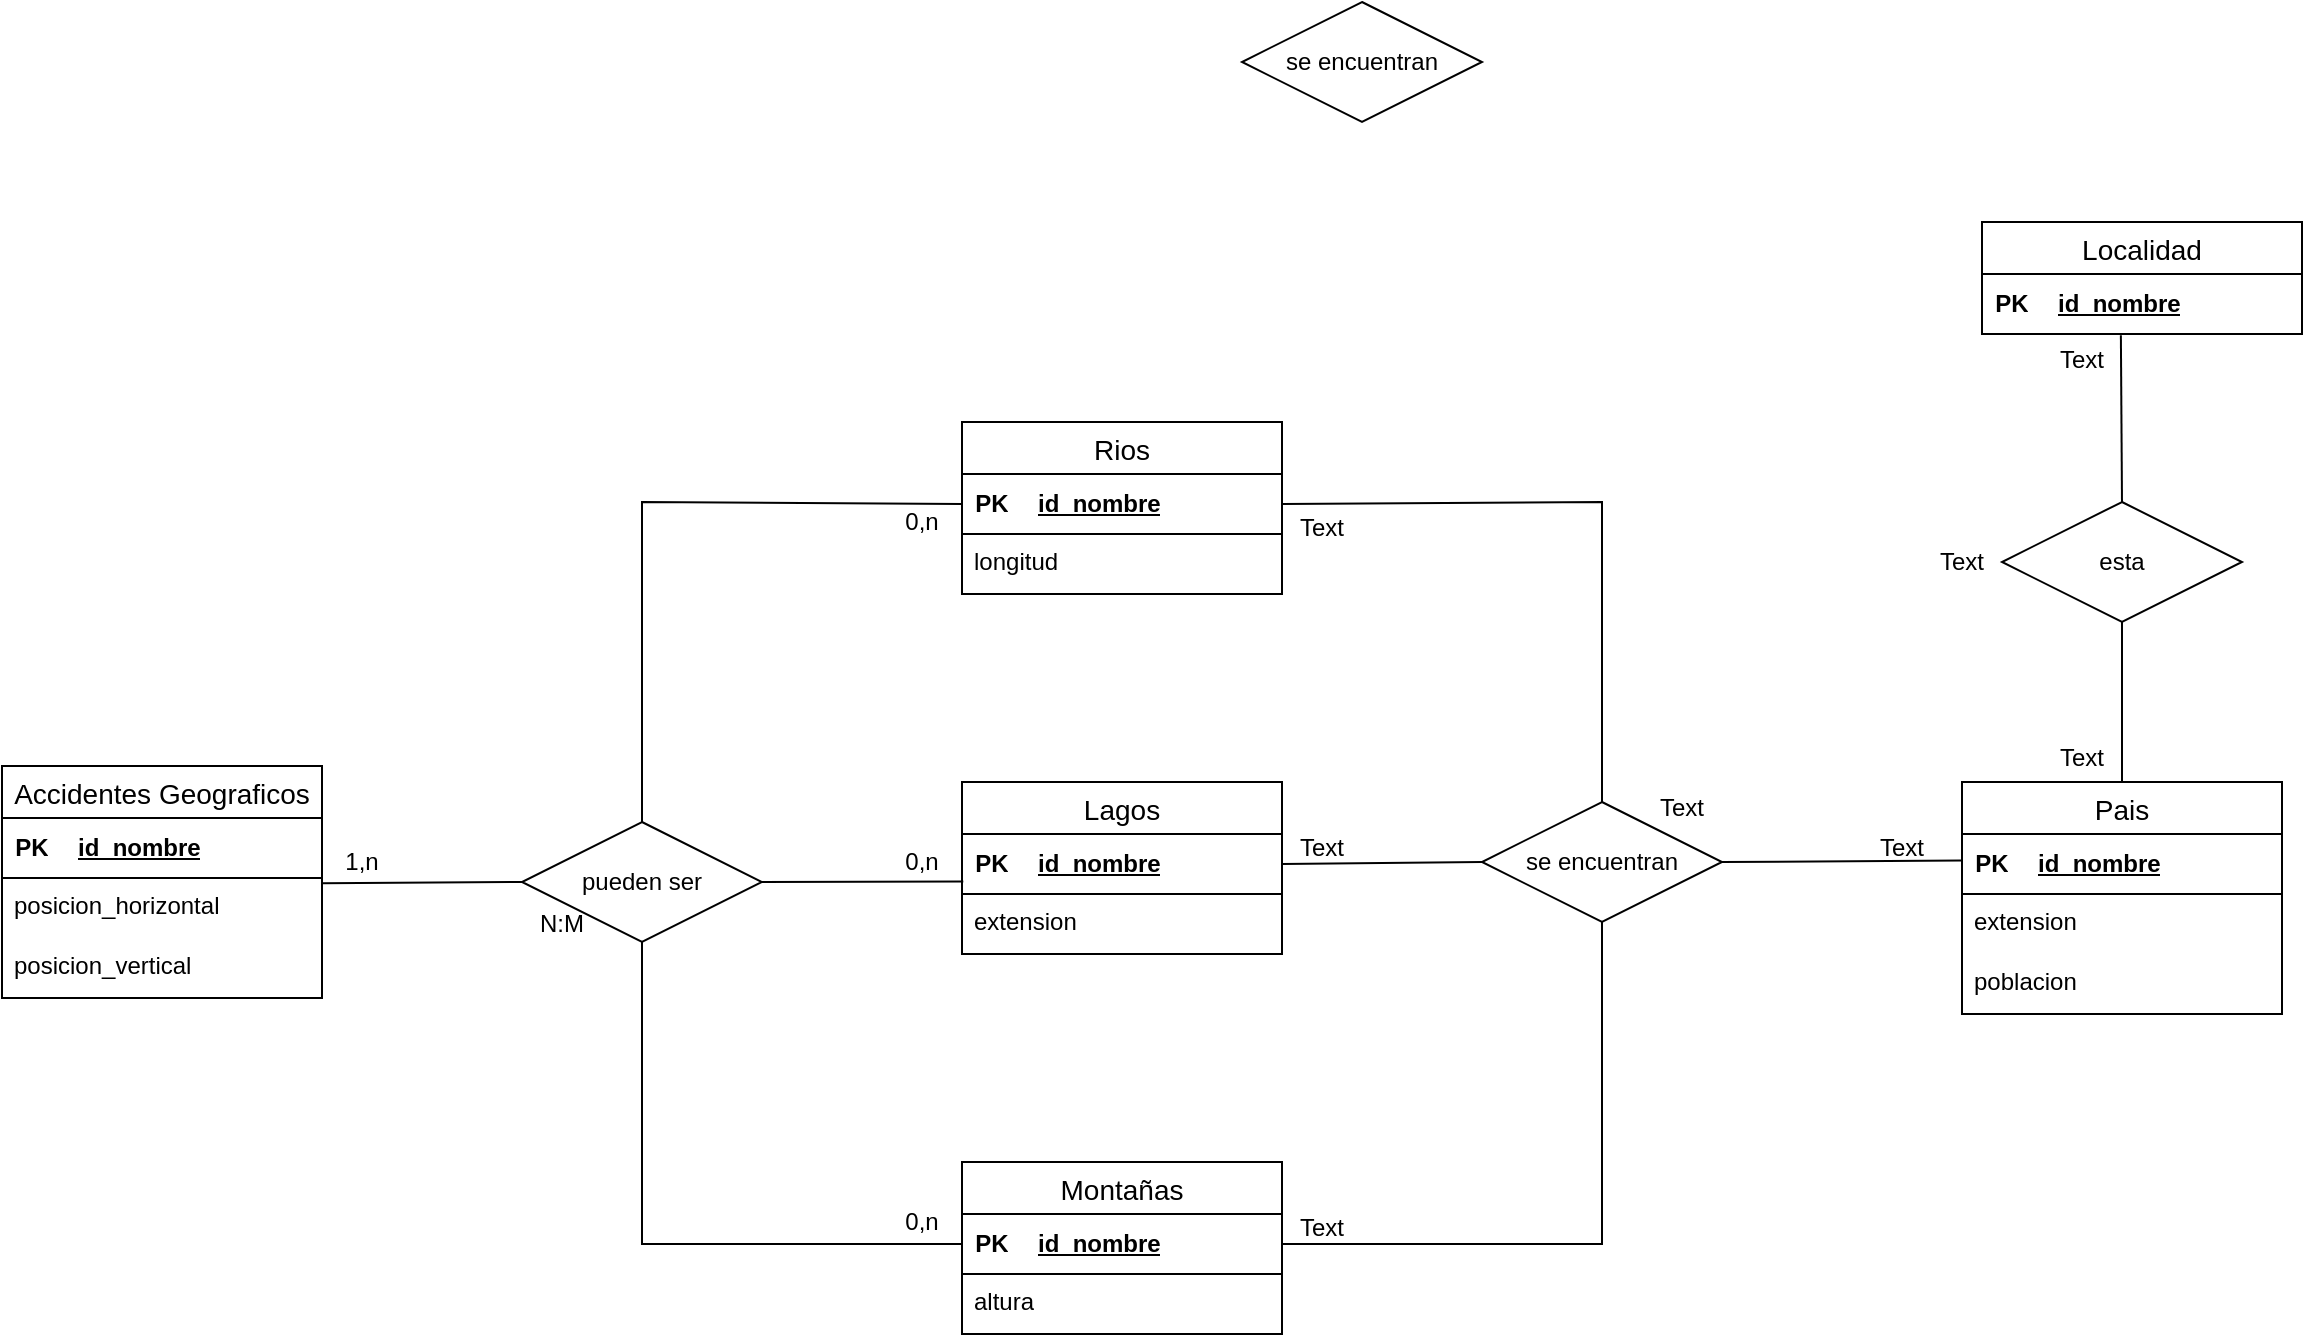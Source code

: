 <mxfile version="22.0.4" type="github">
  <diagram name="Pàgina-1" id="fNuKYipohuwmBNW-ummW">
    <mxGraphModel dx="2129" dy="1907" grid="1" gridSize="10" guides="1" tooltips="1" connect="1" arrows="1" fold="1" page="1" pageScale="1" pageWidth="827" pageHeight="1169" math="0" shadow="0">
      <root>
        <mxCell id="0" />
        <mxCell id="1" parent="0" />
        <mxCell id="CC2uQ2NCxqGmEXAUNFs_-1" value="Accidentes Geograficos" style="swimlane;fontStyle=0;childLayout=stackLayout;horizontal=1;startSize=26;horizontalStack=0;resizeParent=1;resizeParentMax=0;resizeLast=0;collapsible=1;marginBottom=0;align=center;fontSize=14;" vertex="1" parent="1">
          <mxGeometry x="-360" y="-58" width="160" height="116" as="geometry" />
        </mxCell>
        <mxCell id="CC2uQ2NCxqGmEXAUNFs_-29" value="" style="shape=table;startSize=0;container=1;collapsible=1;childLayout=tableLayout;fixedRows=1;rowLines=0;fontStyle=0;align=center;resizeLast=1;strokeColor=none;fillColor=none;collapsible=0;" vertex="1" parent="CC2uQ2NCxqGmEXAUNFs_-1">
          <mxGeometry y="26" width="160" height="30" as="geometry" />
        </mxCell>
        <mxCell id="CC2uQ2NCxqGmEXAUNFs_-30" value="" style="shape=tableRow;horizontal=0;startSize=0;swimlaneHead=0;swimlaneBody=0;fillColor=none;collapsible=0;dropTarget=0;points=[[0,0.5],[1,0.5]];portConstraint=eastwest;top=0;left=0;right=0;bottom=1;" vertex="1" parent="CC2uQ2NCxqGmEXAUNFs_-29">
          <mxGeometry width="160" height="30" as="geometry" />
        </mxCell>
        <mxCell id="CC2uQ2NCxqGmEXAUNFs_-31" value="PK" style="shape=partialRectangle;connectable=0;fillColor=none;top=0;left=0;bottom=0;right=0;fontStyle=1;overflow=hidden;whiteSpace=wrap;html=1;" vertex="1" parent="CC2uQ2NCxqGmEXAUNFs_-30">
          <mxGeometry width="30" height="30" as="geometry">
            <mxRectangle width="30" height="30" as="alternateBounds" />
          </mxGeometry>
        </mxCell>
        <mxCell id="CC2uQ2NCxqGmEXAUNFs_-32" value="id_nombre" style="shape=partialRectangle;connectable=0;fillColor=none;top=0;left=0;bottom=0;right=0;align=left;spacingLeft=6;fontStyle=5;overflow=hidden;whiteSpace=wrap;html=1;" vertex="1" parent="CC2uQ2NCxqGmEXAUNFs_-30">
          <mxGeometry x="30" width="130" height="30" as="geometry">
            <mxRectangle width="130" height="30" as="alternateBounds" />
          </mxGeometry>
        </mxCell>
        <mxCell id="CC2uQ2NCxqGmEXAUNFs_-2" value="posicion_horizontal" style="text;strokeColor=none;fillColor=none;spacingLeft=4;spacingRight=4;overflow=hidden;rotatable=0;points=[[0,0.5],[1,0.5]];portConstraint=eastwest;fontSize=12;whiteSpace=wrap;html=1;" vertex="1" parent="CC2uQ2NCxqGmEXAUNFs_-1">
          <mxGeometry y="56" width="160" height="30" as="geometry" />
        </mxCell>
        <mxCell id="CC2uQ2NCxqGmEXAUNFs_-3" value="posicion_vertical" style="text;strokeColor=none;fillColor=none;spacingLeft=4;spacingRight=4;overflow=hidden;rotatable=0;points=[[0,0.5],[1,0.5]];portConstraint=eastwest;fontSize=12;whiteSpace=wrap;html=1;" vertex="1" parent="CC2uQ2NCxqGmEXAUNFs_-1">
          <mxGeometry y="86" width="160" height="30" as="geometry" />
        </mxCell>
        <mxCell id="CC2uQ2NCxqGmEXAUNFs_-5" value="Rios" style="swimlane;fontStyle=0;childLayout=stackLayout;horizontal=1;startSize=26;horizontalStack=0;resizeParent=1;resizeParentMax=0;resizeLast=0;collapsible=1;marginBottom=0;align=center;fontSize=14;" vertex="1" parent="1">
          <mxGeometry x="120" y="-230" width="160" height="86" as="geometry" />
        </mxCell>
        <mxCell id="CC2uQ2NCxqGmEXAUNFs_-34" value="" style="shape=table;startSize=0;container=1;collapsible=1;childLayout=tableLayout;fixedRows=1;rowLines=0;fontStyle=0;align=center;resizeLast=1;strokeColor=none;fillColor=none;collapsible=0;" vertex="1" parent="CC2uQ2NCxqGmEXAUNFs_-5">
          <mxGeometry y="26" width="160" height="30" as="geometry" />
        </mxCell>
        <mxCell id="CC2uQ2NCxqGmEXAUNFs_-35" value="" style="shape=tableRow;horizontal=0;startSize=0;swimlaneHead=0;swimlaneBody=0;fillColor=none;collapsible=0;dropTarget=0;points=[[0,0.5],[1,0.5]];portConstraint=eastwest;top=0;left=0;right=0;bottom=1;" vertex="1" parent="CC2uQ2NCxqGmEXAUNFs_-34">
          <mxGeometry width="160" height="30" as="geometry" />
        </mxCell>
        <mxCell id="CC2uQ2NCxqGmEXAUNFs_-36" value="PK" style="shape=partialRectangle;connectable=0;fillColor=none;top=0;left=0;bottom=0;right=0;fontStyle=1;overflow=hidden;whiteSpace=wrap;html=1;" vertex="1" parent="CC2uQ2NCxqGmEXAUNFs_-35">
          <mxGeometry width="30" height="30" as="geometry">
            <mxRectangle width="30" height="30" as="alternateBounds" />
          </mxGeometry>
        </mxCell>
        <mxCell id="CC2uQ2NCxqGmEXAUNFs_-37" value="id_nombre" style="shape=partialRectangle;connectable=0;fillColor=none;top=0;left=0;bottom=0;right=0;align=left;spacingLeft=6;fontStyle=5;overflow=hidden;whiteSpace=wrap;html=1;" vertex="1" parent="CC2uQ2NCxqGmEXAUNFs_-35">
          <mxGeometry x="30" width="130" height="30" as="geometry">
            <mxRectangle width="130" height="30" as="alternateBounds" />
          </mxGeometry>
        </mxCell>
        <mxCell id="CC2uQ2NCxqGmEXAUNFs_-6" value="longitud" style="text;strokeColor=none;fillColor=none;spacingLeft=4;spacingRight=4;overflow=hidden;rotatable=0;points=[[0,0.5],[1,0.5]];portConstraint=eastwest;fontSize=12;whiteSpace=wrap;html=1;" vertex="1" parent="CC2uQ2NCxqGmEXAUNFs_-5">
          <mxGeometry y="56" width="160" height="30" as="geometry" />
        </mxCell>
        <mxCell id="CC2uQ2NCxqGmEXAUNFs_-9" value="Lagos" style="swimlane;fontStyle=0;childLayout=stackLayout;horizontal=1;startSize=26;horizontalStack=0;resizeParent=1;resizeParentMax=0;resizeLast=0;collapsible=1;marginBottom=0;align=center;fontSize=14;" vertex="1" parent="1">
          <mxGeometry x="120" y="-50" width="160" height="86" as="geometry" />
        </mxCell>
        <mxCell id="CC2uQ2NCxqGmEXAUNFs_-38" value="" style="shape=table;startSize=0;container=1;collapsible=1;childLayout=tableLayout;fixedRows=1;rowLines=0;fontStyle=0;align=center;resizeLast=1;strokeColor=none;fillColor=none;collapsible=0;" vertex="1" parent="CC2uQ2NCxqGmEXAUNFs_-9">
          <mxGeometry y="26" width="160" height="30" as="geometry" />
        </mxCell>
        <mxCell id="CC2uQ2NCxqGmEXAUNFs_-39" value="" style="shape=tableRow;horizontal=0;startSize=0;swimlaneHead=0;swimlaneBody=0;fillColor=none;collapsible=0;dropTarget=0;points=[[0,0.5],[1,0.5]];portConstraint=eastwest;top=0;left=0;right=0;bottom=1;" vertex="1" parent="CC2uQ2NCxqGmEXAUNFs_-38">
          <mxGeometry width="160" height="30" as="geometry" />
        </mxCell>
        <mxCell id="CC2uQ2NCxqGmEXAUNFs_-40" value="PK" style="shape=partialRectangle;connectable=0;fillColor=none;top=0;left=0;bottom=0;right=0;fontStyle=1;overflow=hidden;whiteSpace=wrap;html=1;" vertex="1" parent="CC2uQ2NCxqGmEXAUNFs_-39">
          <mxGeometry width="30" height="30" as="geometry">
            <mxRectangle width="30" height="30" as="alternateBounds" />
          </mxGeometry>
        </mxCell>
        <mxCell id="CC2uQ2NCxqGmEXAUNFs_-41" value="id_nombre" style="shape=partialRectangle;connectable=0;fillColor=none;top=0;left=0;bottom=0;right=0;align=left;spacingLeft=6;fontStyle=5;overflow=hidden;whiteSpace=wrap;html=1;" vertex="1" parent="CC2uQ2NCxqGmEXAUNFs_-39">
          <mxGeometry x="30" width="130" height="30" as="geometry">
            <mxRectangle width="130" height="30" as="alternateBounds" />
          </mxGeometry>
        </mxCell>
        <mxCell id="CC2uQ2NCxqGmEXAUNFs_-10" value="extension" style="text;strokeColor=none;fillColor=none;spacingLeft=4;spacingRight=4;overflow=hidden;rotatable=0;points=[[0,0.5],[1,0.5]];portConstraint=eastwest;fontSize=12;whiteSpace=wrap;html=1;" vertex="1" parent="CC2uQ2NCxqGmEXAUNFs_-9">
          <mxGeometry y="56" width="160" height="30" as="geometry" />
        </mxCell>
        <mxCell id="CC2uQ2NCxqGmEXAUNFs_-13" value="Montañas" style="swimlane;fontStyle=0;childLayout=stackLayout;horizontal=1;startSize=26;horizontalStack=0;resizeParent=1;resizeParentMax=0;resizeLast=0;collapsible=1;marginBottom=0;align=center;fontSize=14;" vertex="1" parent="1">
          <mxGeometry x="120" y="140" width="160" height="86" as="geometry" />
        </mxCell>
        <mxCell id="CC2uQ2NCxqGmEXAUNFs_-42" value="" style="shape=table;startSize=0;container=1;collapsible=1;childLayout=tableLayout;fixedRows=1;rowLines=0;fontStyle=0;align=center;resizeLast=1;strokeColor=none;fillColor=none;collapsible=0;" vertex="1" parent="CC2uQ2NCxqGmEXAUNFs_-13">
          <mxGeometry y="26" width="160" height="30" as="geometry" />
        </mxCell>
        <mxCell id="CC2uQ2NCxqGmEXAUNFs_-43" value="" style="shape=tableRow;horizontal=0;startSize=0;swimlaneHead=0;swimlaneBody=0;fillColor=none;collapsible=0;dropTarget=0;points=[[0,0.5],[1,0.5]];portConstraint=eastwest;top=0;left=0;right=0;bottom=1;" vertex="1" parent="CC2uQ2NCxqGmEXAUNFs_-42">
          <mxGeometry width="160" height="30" as="geometry" />
        </mxCell>
        <mxCell id="CC2uQ2NCxqGmEXAUNFs_-44" value="PK" style="shape=partialRectangle;connectable=0;fillColor=none;top=0;left=0;bottom=0;right=0;fontStyle=1;overflow=hidden;whiteSpace=wrap;html=1;" vertex="1" parent="CC2uQ2NCxqGmEXAUNFs_-43">
          <mxGeometry width="30" height="30" as="geometry">
            <mxRectangle width="30" height="30" as="alternateBounds" />
          </mxGeometry>
        </mxCell>
        <mxCell id="CC2uQ2NCxqGmEXAUNFs_-45" value="id_nombre" style="shape=partialRectangle;connectable=0;fillColor=none;top=0;left=0;bottom=0;right=0;align=left;spacingLeft=6;fontStyle=5;overflow=hidden;whiteSpace=wrap;html=1;" vertex="1" parent="CC2uQ2NCxqGmEXAUNFs_-43">
          <mxGeometry x="30" width="130" height="30" as="geometry">
            <mxRectangle width="130" height="30" as="alternateBounds" />
          </mxGeometry>
        </mxCell>
        <mxCell id="CC2uQ2NCxqGmEXAUNFs_-14" value="altura" style="text;strokeColor=none;fillColor=none;spacingLeft=4;spacingRight=4;overflow=hidden;rotatable=0;points=[[0,0.5],[1,0.5]];portConstraint=eastwest;fontSize=12;whiteSpace=wrap;html=1;" vertex="1" parent="CC2uQ2NCxqGmEXAUNFs_-13">
          <mxGeometry y="56" width="160" height="30" as="geometry" />
        </mxCell>
        <mxCell id="CC2uQ2NCxqGmEXAUNFs_-21" value="Pais" style="swimlane;fontStyle=0;childLayout=stackLayout;horizontal=1;startSize=26;horizontalStack=0;resizeParent=1;resizeParentMax=0;resizeLast=0;collapsible=1;marginBottom=0;align=center;fontSize=14;" vertex="1" parent="1">
          <mxGeometry x="620" y="-50" width="160" height="116" as="geometry" />
        </mxCell>
        <mxCell id="CC2uQ2NCxqGmEXAUNFs_-46" value="" style="shape=table;startSize=0;container=1;collapsible=1;childLayout=tableLayout;fixedRows=1;rowLines=0;fontStyle=0;align=center;resizeLast=1;strokeColor=none;fillColor=none;collapsible=0;" vertex="1" parent="CC2uQ2NCxqGmEXAUNFs_-21">
          <mxGeometry y="26" width="160" height="30" as="geometry" />
        </mxCell>
        <mxCell id="CC2uQ2NCxqGmEXAUNFs_-47" value="" style="shape=tableRow;horizontal=0;startSize=0;swimlaneHead=0;swimlaneBody=0;fillColor=none;collapsible=0;dropTarget=0;points=[[0,0.5],[1,0.5]];portConstraint=eastwest;top=0;left=0;right=0;bottom=1;" vertex="1" parent="CC2uQ2NCxqGmEXAUNFs_-46">
          <mxGeometry width="160" height="30" as="geometry" />
        </mxCell>
        <mxCell id="CC2uQ2NCxqGmEXAUNFs_-48" value="PK" style="shape=partialRectangle;connectable=0;fillColor=none;top=0;left=0;bottom=0;right=0;fontStyle=1;overflow=hidden;whiteSpace=wrap;html=1;" vertex="1" parent="CC2uQ2NCxqGmEXAUNFs_-47">
          <mxGeometry width="30" height="30" as="geometry">
            <mxRectangle width="30" height="30" as="alternateBounds" />
          </mxGeometry>
        </mxCell>
        <mxCell id="CC2uQ2NCxqGmEXAUNFs_-49" value="id_nombre" style="shape=partialRectangle;connectable=0;fillColor=none;top=0;left=0;bottom=0;right=0;align=left;spacingLeft=6;fontStyle=5;overflow=hidden;whiteSpace=wrap;html=1;" vertex="1" parent="CC2uQ2NCxqGmEXAUNFs_-47">
          <mxGeometry x="30" width="130" height="30" as="geometry">
            <mxRectangle width="130" height="30" as="alternateBounds" />
          </mxGeometry>
        </mxCell>
        <mxCell id="CC2uQ2NCxqGmEXAUNFs_-22" value="extension" style="text;strokeColor=none;fillColor=none;spacingLeft=4;spacingRight=4;overflow=hidden;rotatable=0;points=[[0,0.5],[1,0.5]];portConstraint=eastwest;fontSize=12;whiteSpace=wrap;html=1;" vertex="1" parent="CC2uQ2NCxqGmEXAUNFs_-21">
          <mxGeometry y="56" width="160" height="30" as="geometry" />
        </mxCell>
        <mxCell id="CC2uQ2NCxqGmEXAUNFs_-23" value="poblacion" style="text;strokeColor=none;fillColor=none;spacingLeft=4;spacingRight=4;overflow=hidden;rotatable=0;points=[[0,0.5],[1,0.5]];portConstraint=eastwest;fontSize=12;whiteSpace=wrap;html=1;" vertex="1" parent="CC2uQ2NCxqGmEXAUNFs_-21">
          <mxGeometry y="86" width="160" height="30" as="geometry" />
        </mxCell>
        <mxCell id="CC2uQ2NCxqGmEXAUNFs_-25" value="Localidad" style="swimlane;fontStyle=0;childLayout=stackLayout;horizontal=1;startSize=26;horizontalStack=0;resizeParent=1;resizeParentMax=0;resizeLast=0;collapsible=1;marginBottom=0;align=center;fontSize=14;" vertex="1" parent="1">
          <mxGeometry x="630" y="-330" width="160" height="56" as="geometry" />
        </mxCell>
        <mxCell id="CC2uQ2NCxqGmEXAUNFs_-50" value="" style="shape=table;startSize=0;container=1;collapsible=1;childLayout=tableLayout;fixedRows=1;rowLines=0;fontStyle=0;align=center;resizeLast=1;strokeColor=none;fillColor=none;collapsible=0;" vertex="1" parent="CC2uQ2NCxqGmEXAUNFs_-25">
          <mxGeometry y="26" width="160" height="30" as="geometry" />
        </mxCell>
        <mxCell id="CC2uQ2NCxqGmEXAUNFs_-51" value="" style="shape=tableRow;horizontal=0;startSize=0;swimlaneHead=0;swimlaneBody=0;fillColor=none;collapsible=0;dropTarget=0;points=[[0,0.5],[1,0.5]];portConstraint=eastwest;top=0;left=0;right=0;bottom=1;" vertex="1" parent="CC2uQ2NCxqGmEXAUNFs_-50">
          <mxGeometry width="160" height="30" as="geometry" />
        </mxCell>
        <mxCell id="CC2uQ2NCxqGmEXAUNFs_-52" value="PK" style="shape=partialRectangle;connectable=0;fillColor=none;top=0;left=0;bottom=0;right=0;fontStyle=1;overflow=hidden;whiteSpace=wrap;html=1;" vertex="1" parent="CC2uQ2NCxqGmEXAUNFs_-51">
          <mxGeometry width="30" height="30" as="geometry">
            <mxRectangle width="30" height="30" as="alternateBounds" />
          </mxGeometry>
        </mxCell>
        <mxCell id="CC2uQ2NCxqGmEXAUNFs_-53" value="id_nombre" style="shape=partialRectangle;connectable=0;fillColor=none;top=0;left=0;bottom=0;right=0;align=left;spacingLeft=6;fontStyle=5;overflow=hidden;whiteSpace=wrap;html=1;" vertex="1" parent="CC2uQ2NCxqGmEXAUNFs_-51">
          <mxGeometry x="30" width="130" height="30" as="geometry">
            <mxRectangle width="130" height="30" as="alternateBounds" />
          </mxGeometry>
        </mxCell>
        <mxCell id="CC2uQ2NCxqGmEXAUNFs_-33" value="pueden ser" style="shape=rhombus;perimeter=rhombusPerimeter;whiteSpace=wrap;html=1;align=center;" vertex="1" parent="1">
          <mxGeometry x="-100" y="-30" width="120" height="60" as="geometry" />
        </mxCell>
        <mxCell id="CC2uQ2NCxqGmEXAUNFs_-54" value="se encuentran" style="shape=rhombus;perimeter=rhombusPerimeter;whiteSpace=wrap;html=1;align=center;" vertex="1" parent="1">
          <mxGeometry x="380" y="-40" width="120" height="60" as="geometry" />
        </mxCell>
        <mxCell id="CC2uQ2NCxqGmEXAUNFs_-55" value="se encuentran" style="shape=rhombus;perimeter=rhombusPerimeter;whiteSpace=wrap;html=1;align=center;" vertex="1" parent="1">
          <mxGeometry x="260" y="-440" width="120" height="60" as="geometry" />
        </mxCell>
        <mxCell id="CC2uQ2NCxqGmEXAUNFs_-56" value="" style="endArrow=none;html=1;rounded=0;entryX=0.999;entryY=0.089;entryDx=0;entryDy=0;exitX=0;exitY=0.5;exitDx=0;exitDy=0;entryPerimeter=0;" edge="1" parent="1" source="CC2uQ2NCxqGmEXAUNFs_-33" target="CC2uQ2NCxqGmEXAUNFs_-2">
          <mxGeometry relative="1" as="geometry">
            <mxPoint x="220" y="40" as="sourcePoint" />
            <mxPoint x="380" y="40" as="targetPoint" />
          </mxGeometry>
        </mxCell>
        <mxCell id="CC2uQ2NCxqGmEXAUNFs_-60" value="" style="endArrow=none;html=1;rounded=0;exitX=1;exitY=0.5;exitDx=0;exitDy=0;entryX=0.004;entryY=0.793;entryDx=0;entryDy=0;entryPerimeter=0;" edge="1" parent="1" source="CC2uQ2NCxqGmEXAUNFs_-33" target="CC2uQ2NCxqGmEXAUNFs_-39">
          <mxGeometry relative="1" as="geometry">
            <mxPoint y="-20" as="sourcePoint" />
            <mxPoint x="160" y="-20" as="targetPoint" />
          </mxGeometry>
        </mxCell>
        <mxCell id="CC2uQ2NCxqGmEXAUNFs_-61" value="" style="endArrow=none;html=1;rounded=0;exitX=0;exitY=0.5;exitDx=0;exitDy=0;entryX=1;entryY=0.5;entryDx=0;entryDy=0;" edge="1" parent="1" source="CC2uQ2NCxqGmEXAUNFs_-54" target="CC2uQ2NCxqGmEXAUNFs_-39">
          <mxGeometry relative="1" as="geometry">
            <mxPoint x="30" y="10" as="sourcePoint" />
            <mxPoint x="131" y="10" as="targetPoint" />
          </mxGeometry>
        </mxCell>
        <mxCell id="CC2uQ2NCxqGmEXAUNFs_-62" value="" style="endArrow=none;html=1;rounded=0;exitX=0.5;exitY=1;exitDx=0;exitDy=0;entryX=1;entryY=0.5;entryDx=0;entryDy=0;" edge="1" parent="1" source="CC2uQ2NCxqGmEXAUNFs_-54" target="CC2uQ2NCxqGmEXAUNFs_-43">
          <mxGeometry relative="1" as="geometry">
            <mxPoint x="390" as="sourcePoint" />
            <mxPoint x="290" y="1" as="targetPoint" />
            <Array as="points">
              <mxPoint x="440" y="181" />
            </Array>
          </mxGeometry>
        </mxCell>
        <mxCell id="CC2uQ2NCxqGmEXAUNFs_-63" value="" style="endArrow=none;html=1;rounded=0;exitX=0.5;exitY=0;exitDx=0;exitDy=0;entryX=1;entryY=0.5;entryDx=0;entryDy=0;" edge="1" parent="1" source="CC2uQ2NCxqGmEXAUNFs_-54" target="CC2uQ2NCxqGmEXAUNFs_-35">
          <mxGeometry relative="1" as="geometry">
            <mxPoint x="390" as="sourcePoint" />
            <mxPoint x="290" y="1" as="targetPoint" />
            <Array as="points">
              <mxPoint x="440" y="-190" />
            </Array>
          </mxGeometry>
        </mxCell>
        <mxCell id="CC2uQ2NCxqGmEXAUNFs_-64" value="" style="endArrow=none;html=1;rounded=0;entryX=-0.001;entryY=0.443;entryDx=0;entryDy=0;exitX=1;exitY=0.5;exitDx=0;exitDy=0;entryPerimeter=0;" edge="1" parent="1" source="CC2uQ2NCxqGmEXAUNFs_-54" target="CC2uQ2NCxqGmEXAUNFs_-47">
          <mxGeometry relative="1" as="geometry">
            <mxPoint x="470" y="120" as="sourcePoint" />
            <mxPoint x="630" y="120" as="targetPoint" />
          </mxGeometry>
        </mxCell>
        <mxCell id="CC2uQ2NCxqGmEXAUNFs_-65" value="esta" style="shape=rhombus;perimeter=rhombusPerimeter;whiteSpace=wrap;html=1;align=center;" vertex="1" parent="1">
          <mxGeometry x="640" y="-190" width="120" height="60" as="geometry" />
        </mxCell>
        <mxCell id="CC2uQ2NCxqGmEXAUNFs_-66" value="" style="endArrow=none;html=1;rounded=0;entryX=0.5;entryY=0;entryDx=0;entryDy=0;exitX=0.434;exitY=1.021;exitDx=0;exitDy=0;exitPerimeter=0;" edge="1" parent="1" source="CC2uQ2NCxqGmEXAUNFs_-51" target="CC2uQ2NCxqGmEXAUNFs_-65">
          <mxGeometry relative="1" as="geometry">
            <mxPoint x="700" y="-270" as="sourcePoint" />
            <mxPoint x="490" y="-40" as="targetPoint" />
          </mxGeometry>
        </mxCell>
        <mxCell id="CC2uQ2NCxqGmEXAUNFs_-67" value="" style="endArrow=none;html=1;rounded=0;entryX=0.5;entryY=0;entryDx=0;entryDy=0;exitX=0.5;exitY=1;exitDx=0;exitDy=0;" edge="1" parent="1" source="CC2uQ2NCxqGmEXAUNFs_-65" target="CC2uQ2NCxqGmEXAUNFs_-21">
          <mxGeometry relative="1" as="geometry">
            <mxPoint x="670" y="-150" as="sourcePoint" />
            <mxPoint x="671" y="-67" as="targetPoint" />
          </mxGeometry>
        </mxCell>
        <mxCell id="CC2uQ2NCxqGmEXAUNFs_-68" value="1,n" style="text;html=1;strokeColor=none;fillColor=none;align=center;verticalAlign=middle;whiteSpace=wrap;rounded=0;" vertex="1" parent="1">
          <mxGeometry x="-210" y="-25" width="60" height="30" as="geometry" />
        </mxCell>
        <mxCell id="CC2uQ2NCxqGmEXAUNFs_-69" value="N:M" style="text;html=1;strokeColor=none;fillColor=none;align=center;verticalAlign=middle;whiteSpace=wrap;rounded=0;" vertex="1" parent="1">
          <mxGeometry x="-110" y="6" width="60" height="30" as="geometry" />
        </mxCell>
        <mxCell id="CC2uQ2NCxqGmEXAUNFs_-70" value="0,n" style="text;html=1;strokeColor=none;fillColor=none;align=center;verticalAlign=middle;whiteSpace=wrap;rounded=0;" vertex="1" parent="1">
          <mxGeometry x="70" y="-25" width="60" height="30" as="geometry" />
        </mxCell>
        <mxCell id="CC2uQ2NCxqGmEXAUNFs_-71" value="Text" style="text;html=1;strokeColor=none;fillColor=none;align=center;verticalAlign=middle;whiteSpace=wrap;rounded=0;" vertex="1" parent="1">
          <mxGeometry x="270" y="-190" width="60" height="25" as="geometry" />
        </mxCell>
        <mxCell id="CC2uQ2NCxqGmEXAUNFs_-72" value="Text" style="text;html=1;strokeColor=none;fillColor=none;align=center;verticalAlign=middle;whiteSpace=wrap;rounded=0;" vertex="1" parent="1">
          <mxGeometry x="270" y="-30" width="60" height="25" as="geometry" />
        </mxCell>
        <mxCell id="CC2uQ2NCxqGmEXAUNFs_-73" value="Text" style="text;html=1;strokeColor=none;fillColor=none;align=center;verticalAlign=middle;whiteSpace=wrap;rounded=0;" vertex="1" parent="1">
          <mxGeometry x="270" y="160" width="60" height="25" as="geometry" />
        </mxCell>
        <mxCell id="CC2uQ2NCxqGmEXAUNFs_-74" value="Text" style="text;html=1;strokeColor=none;fillColor=none;align=center;verticalAlign=middle;whiteSpace=wrap;rounded=0;" vertex="1" parent="1">
          <mxGeometry x="560" y="-30" width="60" height="25" as="geometry" />
        </mxCell>
        <mxCell id="CC2uQ2NCxqGmEXAUNFs_-76" value="Text" style="text;html=1;strokeColor=none;fillColor=none;align=center;verticalAlign=middle;whiteSpace=wrap;rounded=0;" vertex="1" parent="1">
          <mxGeometry x="650" y="-274" width="60" height="25" as="geometry" />
        </mxCell>
        <mxCell id="CC2uQ2NCxqGmEXAUNFs_-77" value="Text" style="text;html=1;strokeColor=none;fillColor=none;align=center;verticalAlign=middle;whiteSpace=wrap;rounded=0;" vertex="1" parent="1">
          <mxGeometry x="590" y="-172.5" width="60" height="25" as="geometry" />
        </mxCell>
        <mxCell id="CC2uQ2NCxqGmEXAUNFs_-78" value="Text" style="text;html=1;strokeColor=none;fillColor=none;align=center;verticalAlign=middle;whiteSpace=wrap;rounded=0;" vertex="1" parent="1">
          <mxGeometry x="650" y="-75" width="60" height="25" as="geometry" />
        </mxCell>
        <mxCell id="CC2uQ2NCxqGmEXAUNFs_-79" value="Text" style="text;html=1;strokeColor=none;fillColor=none;align=center;verticalAlign=middle;whiteSpace=wrap;rounded=0;" vertex="1" parent="1">
          <mxGeometry x="450" y="-50" width="60" height="25" as="geometry" />
        </mxCell>
        <mxCell id="CC2uQ2NCxqGmEXAUNFs_-80" value="" style="endArrow=none;html=1;rounded=0;exitX=0.5;exitY=0;exitDx=0;exitDy=0;entryX=0;entryY=0.5;entryDx=0;entryDy=0;" edge="1" parent="1" source="CC2uQ2NCxqGmEXAUNFs_-33" target="CC2uQ2NCxqGmEXAUNFs_-35">
          <mxGeometry relative="1" as="geometry">
            <mxPoint x="50" y="-58" as="sourcePoint" />
            <mxPoint x="-110" y="-207" as="targetPoint" />
            <Array as="points">
              <mxPoint x="-40" y="-190" />
            </Array>
          </mxGeometry>
        </mxCell>
        <mxCell id="CC2uQ2NCxqGmEXAUNFs_-81" value="" style="endArrow=none;html=1;rounded=0;exitX=0.5;exitY=1;exitDx=0;exitDy=0;entryX=0;entryY=0.5;entryDx=0;entryDy=0;" edge="1" parent="1" source="CC2uQ2NCxqGmEXAUNFs_-33" target="CC2uQ2NCxqGmEXAUNFs_-43">
          <mxGeometry relative="1" as="geometry">
            <mxPoint x="-30" y="-20" as="sourcePoint" />
            <mxPoint x="130" y="-179" as="targetPoint" />
            <Array as="points">
              <mxPoint x="-40" y="181" />
            </Array>
          </mxGeometry>
        </mxCell>
        <mxCell id="CC2uQ2NCxqGmEXAUNFs_-82" value="0,n" style="text;html=1;strokeColor=none;fillColor=none;align=center;verticalAlign=middle;whiteSpace=wrap;rounded=0;" vertex="1" parent="1">
          <mxGeometry x="70" y="-195" width="60" height="30" as="geometry" />
        </mxCell>
        <mxCell id="CC2uQ2NCxqGmEXAUNFs_-83" value="0,n" style="text;html=1;strokeColor=none;fillColor=none;align=center;verticalAlign=middle;whiteSpace=wrap;rounded=0;" vertex="1" parent="1">
          <mxGeometry x="70" y="155" width="60" height="30" as="geometry" />
        </mxCell>
      </root>
    </mxGraphModel>
  </diagram>
</mxfile>
